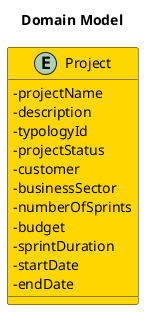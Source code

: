 @startuml
'https://plantuml.com/class-diagram


'Layout Format---------------------------------------------
left to right direction
'hide circle
skinparam classAttributeIconSize 0


title Domain Model


'Project Aggregate:--------------------------------------------------
entity Project #Gold{
-projectName
-description
-typologyId
-projectStatus
-customer
-businessSector
-numberOfSprints
-budget
-sprintDuration
-startDate
-endDate
}

@enduml